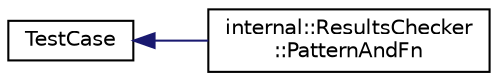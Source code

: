 digraph "Graphical Class Hierarchy"
{
 // LATEX_PDF_SIZE
  edge [fontname="Helvetica",fontsize="10",labelfontname="Helvetica",labelfontsize="10"];
  node [fontname="Helvetica",fontsize="10",shape=record];
  rankdir="LR";
  Node0 [label="TestCase",height=0.2,width=0.4,color="black", fillcolor="white", style="filled",URL="$structTestCase.html",tooltip=" "];
  Node0 -> Node1 [dir="back",color="midnightblue",fontsize="10",style="solid",fontname="Helvetica"];
  Node1 [label="internal::ResultsChecker\l::PatternAndFn",height=0.2,width=0.4,color="black", fillcolor="white", style="filled",URL="$structinternal_1_1ResultsChecker_1_1PatternAndFn.html",tooltip=" "];
}
